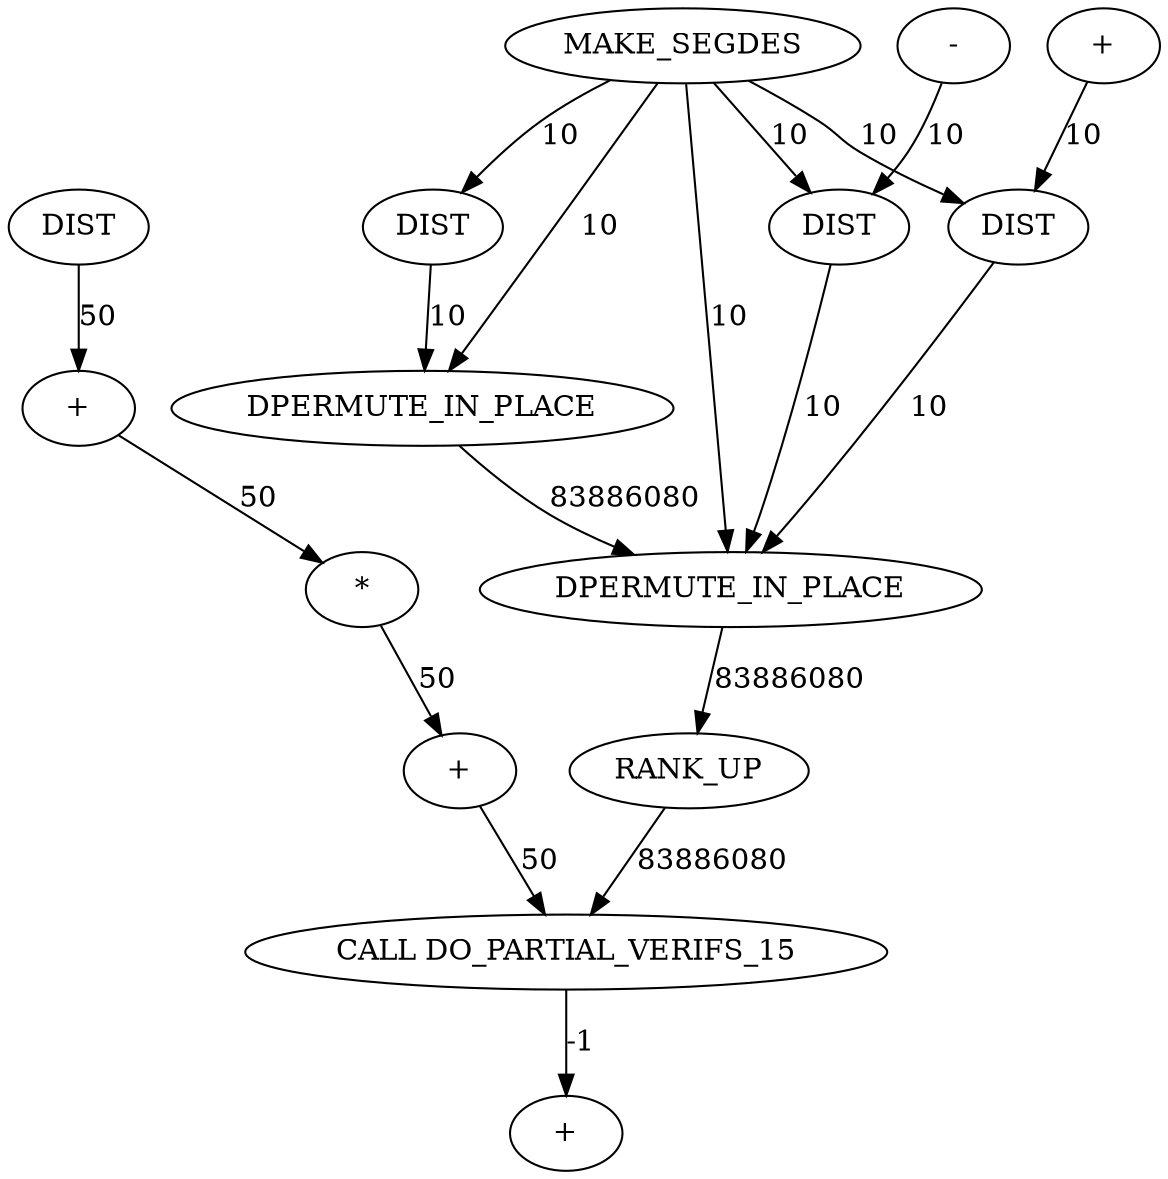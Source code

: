 digraph {
	is_A_INST_734 [label="-" cost=650]
	is_A_INST_766 [label="+" cost=4772]
	is_A_INST_4747 [label=DIST cost=1893]
	is_A_INST_4831 [label=RANK_UP cost=574371165]
	is_A_INST_4738 [label=MAKE_SEGDES cost=5033]
	is_A_INST_731 [label="+" cost=1249]
	is_A_INST_772 [label="+" cost=430]
	is_A_INST_760 [label="+" cost=24297]
	is_A_INST_4762 [label=DIST cost=346]
	is_A_INST_6687 [label=DPERMUTE_IN_PLACE cost=3267]
	is_A_INST_771 [label="CALL DO_PARTIAL_VERIFS_15" cost=0]
	is_A_INST_763 [label="*" cost=2839]
	is_A_INST_4846 [label=DIST cost=261]
	is_A_INST_6686 [label=DPERMUTE_IN_PLACE cost=8513]
	is_A_INST_4767 [label=DIST cost=2108]
	is_A_INST_734 -> is_A_INST_4767 [label=10 cost=10]
	is_A_INST_766 -> is_A_INST_771 [label=50 cost=50]
	is_A_INST_4747 -> is_A_INST_6686 [label=10 cost=10]
	is_A_INST_4831 -> is_A_INST_771 [label=83886080 cost=83886080]
	is_A_INST_4738 -> is_A_INST_4747 [label=10 cost=10]
	is_A_INST_4738 -> is_A_INST_4762 [label=10 cost=10]
	is_A_INST_4738 -> is_A_INST_4767 [label=10 cost=10]
	is_A_INST_4738 -> is_A_INST_6686 [label=10 cost=10]
	is_A_INST_4738 -> is_A_INST_6687 [label=10 cost=10]
	is_A_INST_731 -> is_A_INST_4762 [label=10 cost=10]
	is_A_INST_760 -> is_A_INST_763 [label=50 cost=50]
	is_A_INST_4762 -> is_A_INST_6687 [label=10 cost=10]
	is_A_INST_6687 -> is_A_INST_4831 [label=83886080 cost=83886080]
	is_A_INST_771 -> is_A_INST_772 [label=-1 cost=-1]
	is_A_INST_763 -> is_A_INST_766 [label=50 cost=50]
	is_A_INST_4846 -> is_A_INST_760 [label=50 cost=50]
	is_A_INST_6686 -> is_A_INST_6687 [label=83886080 cost=83886080]
	is_A_INST_4767 -> is_A_INST_6687 [label=10 cost=10]
}
